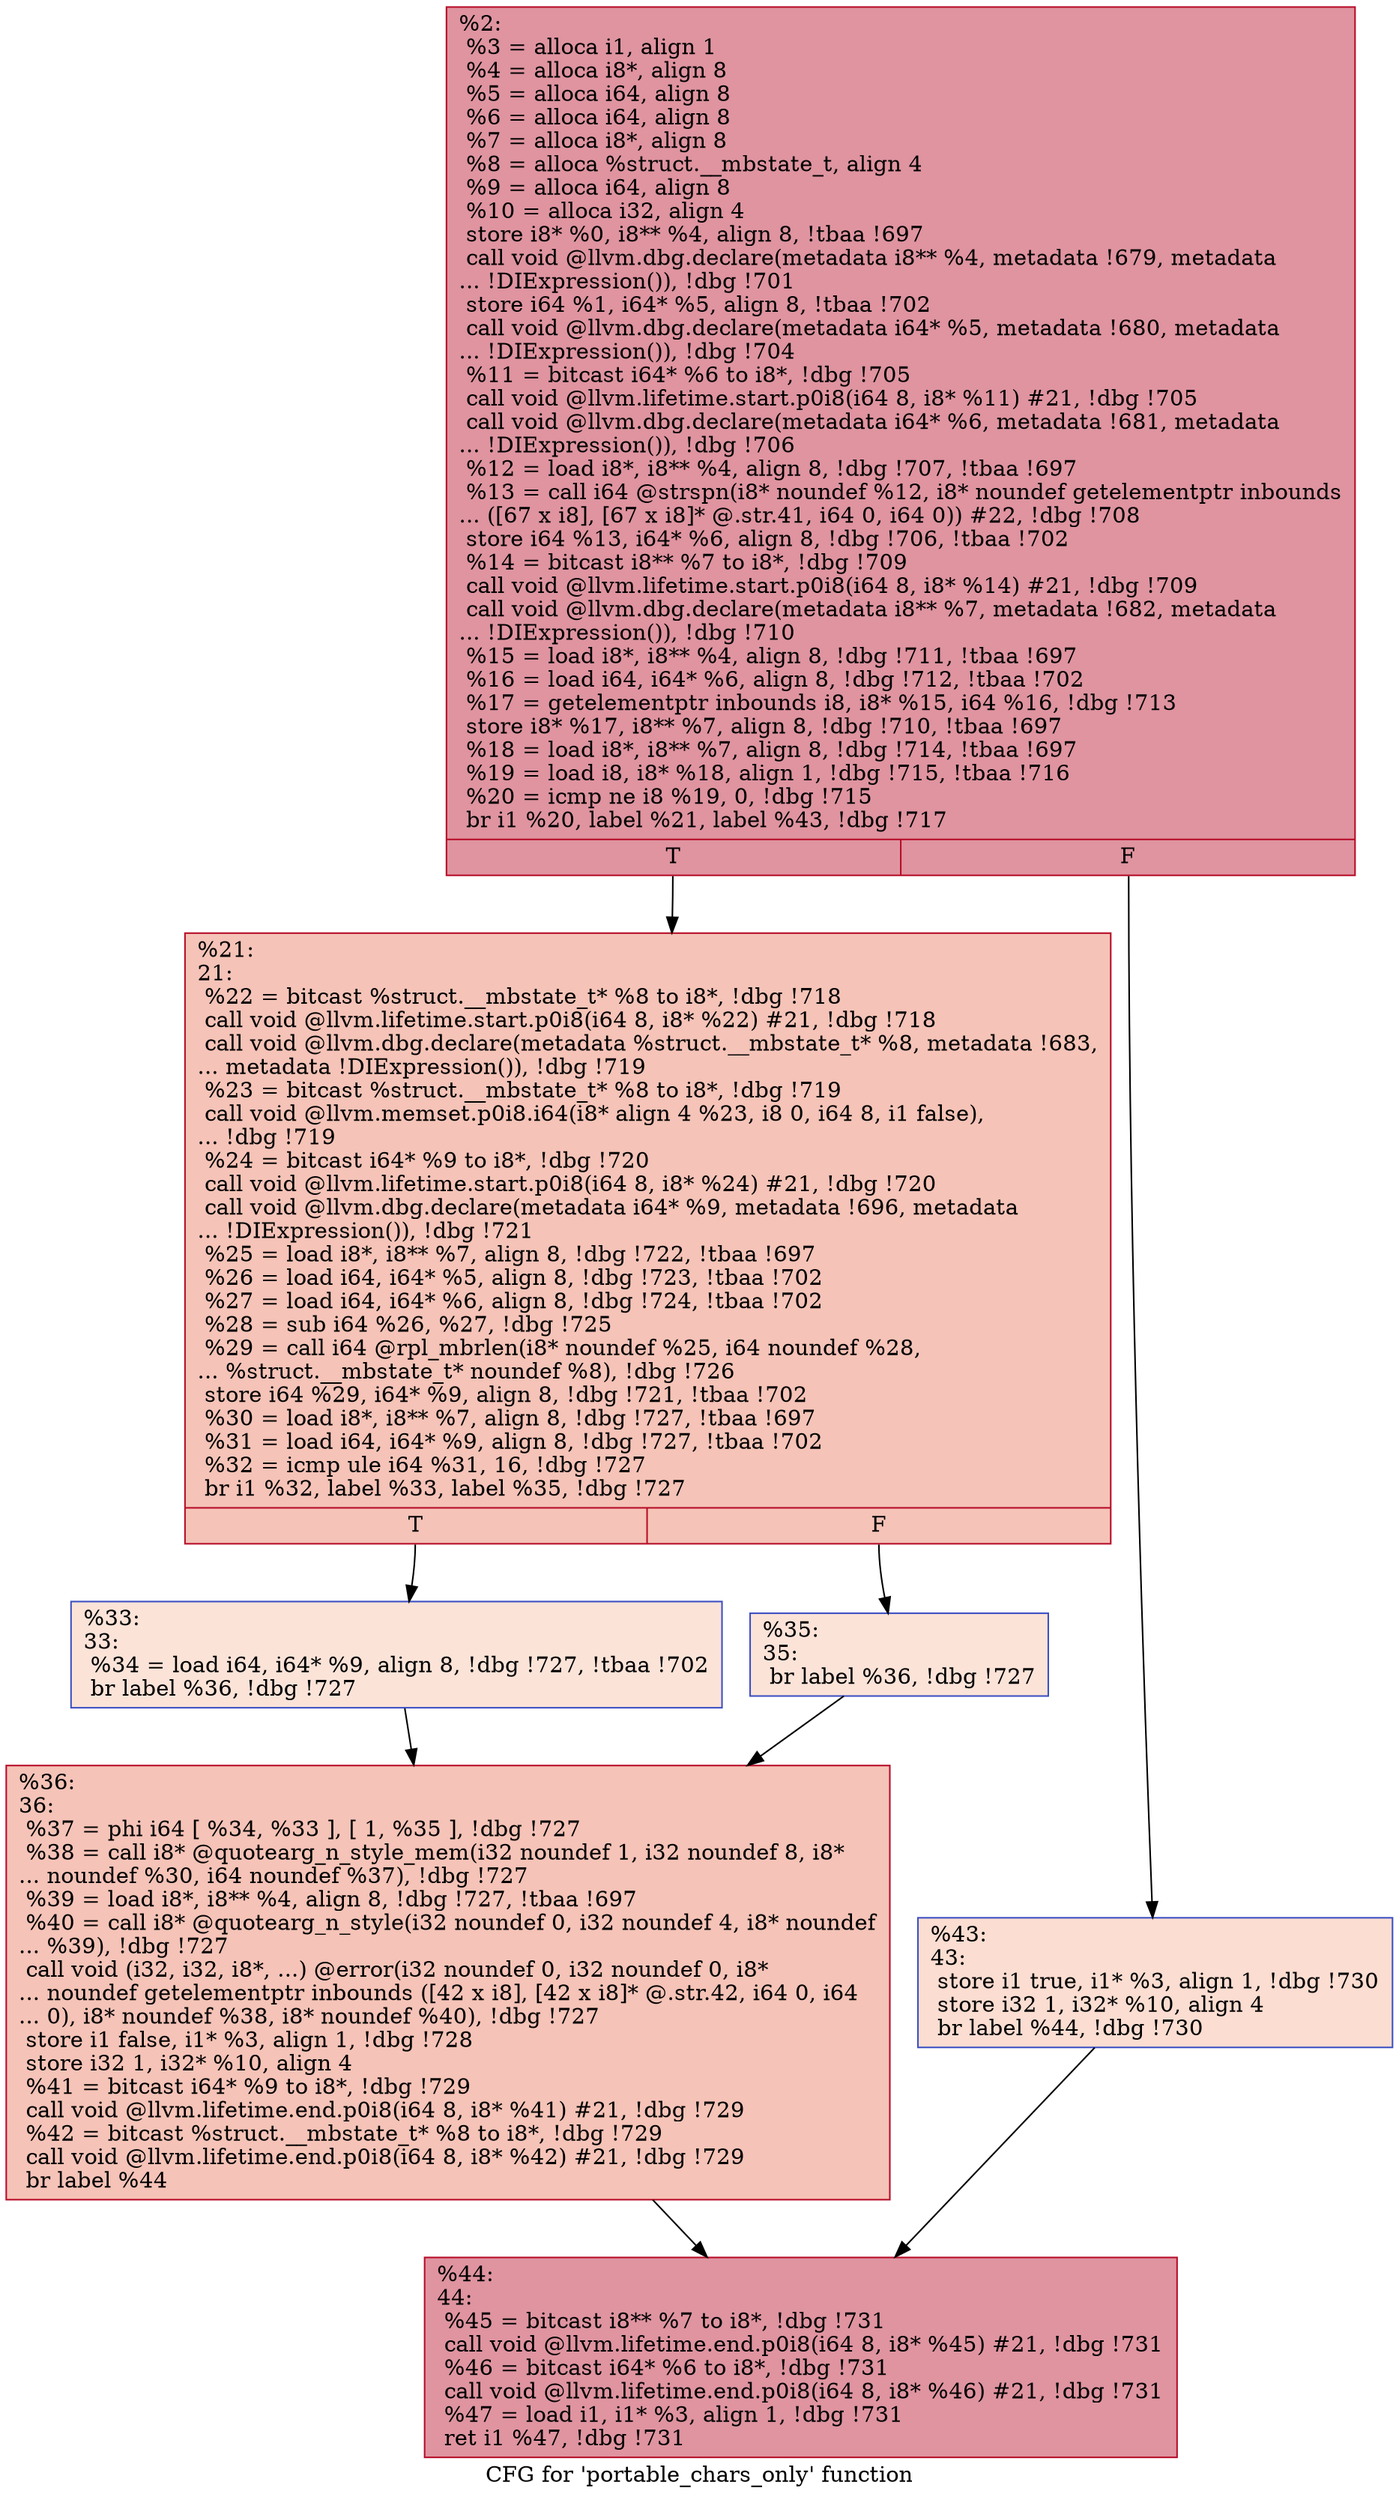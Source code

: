 digraph "CFG for 'portable_chars_only' function" {
	label="CFG for 'portable_chars_only' function";

	Node0x21c7ef0 [shape=record,color="#b70d28ff", style=filled, fillcolor="#b70d2870",label="{%2:\l  %3 = alloca i1, align 1\l  %4 = alloca i8*, align 8\l  %5 = alloca i64, align 8\l  %6 = alloca i64, align 8\l  %7 = alloca i8*, align 8\l  %8 = alloca %struct.__mbstate_t, align 4\l  %9 = alloca i64, align 8\l  %10 = alloca i32, align 4\l  store i8* %0, i8** %4, align 8, !tbaa !697\l  call void @llvm.dbg.declare(metadata i8** %4, metadata !679, metadata\l... !DIExpression()), !dbg !701\l  store i64 %1, i64* %5, align 8, !tbaa !702\l  call void @llvm.dbg.declare(metadata i64* %5, metadata !680, metadata\l... !DIExpression()), !dbg !704\l  %11 = bitcast i64* %6 to i8*, !dbg !705\l  call void @llvm.lifetime.start.p0i8(i64 8, i8* %11) #21, !dbg !705\l  call void @llvm.dbg.declare(metadata i64* %6, metadata !681, metadata\l... !DIExpression()), !dbg !706\l  %12 = load i8*, i8** %4, align 8, !dbg !707, !tbaa !697\l  %13 = call i64 @strspn(i8* noundef %12, i8* noundef getelementptr inbounds\l... ([67 x i8], [67 x i8]* @.str.41, i64 0, i64 0)) #22, !dbg !708\l  store i64 %13, i64* %6, align 8, !dbg !706, !tbaa !702\l  %14 = bitcast i8** %7 to i8*, !dbg !709\l  call void @llvm.lifetime.start.p0i8(i64 8, i8* %14) #21, !dbg !709\l  call void @llvm.dbg.declare(metadata i8** %7, metadata !682, metadata\l... !DIExpression()), !dbg !710\l  %15 = load i8*, i8** %4, align 8, !dbg !711, !tbaa !697\l  %16 = load i64, i64* %6, align 8, !dbg !712, !tbaa !702\l  %17 = getelementptr inbounds i8, i8* %15, i64 %16, !dbg !713\l  store i8* %17, i8** %7, align 8, !dbg !710, !tbaa !697\l  %18 = load i8*, i8** %7, align 8, !dbg !714, !tbaa !697\l  %19 = load i8, i8* %18, align 1, !dbg !715, !tbaa !716\l  %20 = icmp ne i8 %19, 0, !dbg !715\l  br i1 %20, label %21, label %43, !dbg !717\l|{<s0>T|<s1>F}}"];
	Node0x21c7ef0:s0 -> Node0x21ac9e0;
	Node0x21c7ef0:s1 -> Node0x21cda60;
	Node0x21ac9e0 [shape=record,color="#b70d28ff", style=filled, fillcolor="#e8765c70",label="{%21:\l21:                                               \l  %22 = bitcast %struct.__mbstate_t* %8 to i8*, !dbg !718\l  call void @llvm.lifetime.start.p0i8(i64 8, i8* %22) #21, !dbg !718\l  call void @llvm.dbg.declare(metadata %struct.__mbstate_t* %8, metadata !683,\l... metadata !DIExpression()), !dbg !719\l  %23 = bitcast %struct.__mbstate_t* %8 to i8*, !dbg !719\l  call void @llvm.memset.p0i8.i64(i8* align 4 %23, i8 0, i64 8, i1 false),\l... !dbg !719\l  %24 = bitcast i64* %9 to i8*, !dbg !720\l  call void @llvm.lifetime.start.p0i8(i64 8, i8* %24) #21, !dbg !720\l  call void @llvm.dbg.declare(metadata i64* %9, metadata !696, metadata\l... !DIExpression()), !dbg !721\l  %25 = load i8*, i8** %7, align 8, !dbg !722, !tbaa !697\l  %26 = load i64, i64* %5, align 8, !dbg !723, !tbaa !702\l  %27 = load i64, i64* %6, align 8, !dbg !724, !tbaa !702\l  %28 = sub i64 %26, %27, !dbg !725\l  %29 = call i64 @rpl_mbrlen(i8* noundef %25, i64 noundef %28,\l... %struct.__mbstate_t* noundef %8), !dbg !726\l  store i64 %29, i64* %9, align 8, !dbg !721, !tbaa !702\l  %30 = load i8*, i8** %7, align 8, !dbg !727, !tbaa !697\l  %31 = load i64, i64* %9, align 8, !dbg !727, !tbaa !702\l  %32 = icmp ule i64 %31, 16, !dbg !727\l  br i1 %32, label %33, label %35, !dbg !727\l|{<s0>T|<s1>F}}"];
	Node0x21ac9e0:s0 -> Node0x21cd970;
	Node0x21ac9e0:s1 -> Node0x21cd9c0;
	Node0x21cd970 [shape=record,color="#3d50c3ff", style=filled, fillcolor="#f6bfa670",label="{%33:\l33:                                               \l  %34 = load i64, i64* %9, align 8, !dbg !727, !tbaa !702\l  br label %36, !dbg !727\l}"];
	Node0x21cd970 -> Node0x21cda10;
	Node0x21cd9c0 [shape=record,color="#3d50c3ff", style=filled, fillcolor="#f6bfa670",label="{%35:\l35:                                               \l  br label %36, !dbg !727\l}"];
	Node0x21cd9c0 -> Node0x21cda10;
	Node0x21cda10 [shape=record,color="#b70d28ff", style=filled, fillcolor="#e8765c70",label="{%36:\l36:                                               \l  %37 = phi i64 [ %34, %33 ], [ 1, %35 ], !dbg !727\l  %38 = call i8* @quotearg_n_style_mem(i32 noundef 1, i32 noundef 8, i8*\l... noundef %30, i64 noundef %37), !dbg !727\l  %39 = load i8*, i8** %4, align 8, !dbg !727, !tbaa !697\l  %40 = call i8* @quotearg_n_style(i32 noundef 0, i32 noundef 4, i8* noundef\l... %39), !dbg !727\l  call void (i32, i32, i8*, ...) @error(i32 noundef 0, i32 noundef 0, i8*\l... noundef getelementptr inbounds ([42 x i8], [42 x i8]* @.str.42, i64 0, i64\l... 0), i8* noundef %38, i8* noundef %40), !dbg !727\l  store i1 false, i1* %3, align 1, !dbg !728\l  store i32 1, i32* %10, align 4\l  %41 = bitcast i64* %9 to i8*, !dbg !729\l  call void @llvm.lifetime.end.p0i8(i64 8, i8* %41) #21, !dbg !729\l  %42 = bitcast %struct.__mbstate_t* %8 to i8*, !dbg !729\l  call void @llvm.lifetime.end.p0i8(i64 8, i8* %42) #21, !dbg !729\l  br label %44\l}"];
	Node0x21cda10 -> Node0x21cdab0;
	Node0x21cda60 [shape=record,color="#3d50c3ff", style=filled, fillcolor="#f7b39670",label="{%43:\l43:                                               \l  store i1 true, i1* %3, align 1, !dbg !730\l  store i32 1, i32* %10, align 4\l  br label %44, !dbg !730\l}"];
	Node0x21cda60 -> Node0x21cdab0;
	Node0x21cdab0 [shape=record,color="#b70d28ff", style=filled, fillcolor="#b70d2870",label="{%44:\l44:                                               \l  %45 = bitcast i8** %7 to i8*, !dbg !731\l  call void @llvm.lifetime.end.p0i8(i64 8, i8* %45) #21, !dbg !731\l  %46 = bitcast i64* %6 to i8*, !dbg !731\l  call void @llvm.lifetime.end.p0i8(i64 8, i8* %46) #21, !dbg !731\l  %47 = load i1, i1* %3, align 1, !dbg !731\l  ret i1 %47, !dbg !731\l}"];
}
